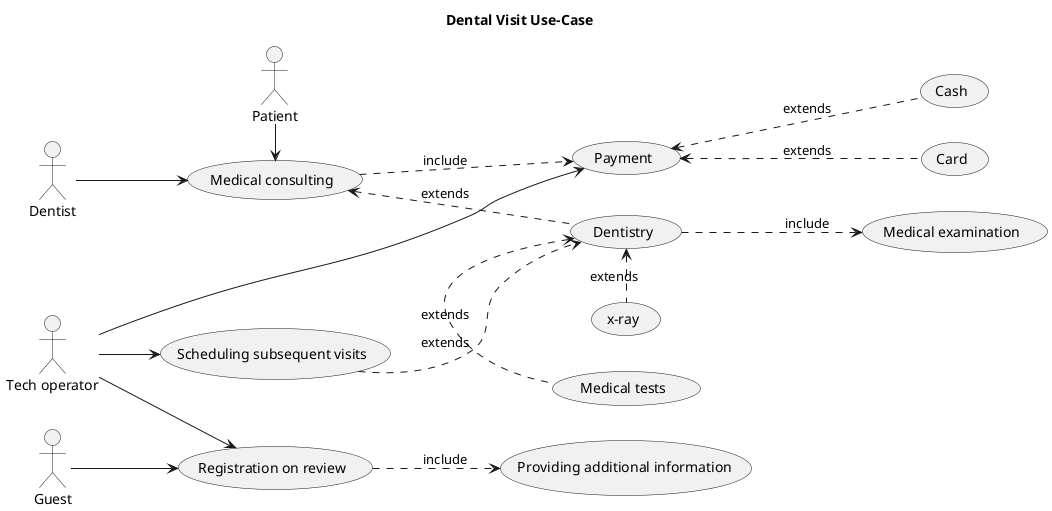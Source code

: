 @startuml Dental Visit Use-Case

title Dental Visit Use-Case

left to right direction
actor "Guest" as guest
actor "Patient" as patient
actor "Dentist" as dentist
actor "Tech operator" as techOp

usecase "Registration on review" as registration
usecase "Medical examination" as medicalExamination
usecase "Dentistry" as dentistry
usecase "Medical consulting" as medicalConsulting
usecase "Scheduling subsequent visits" as scheduling
usecase "Providing additional information" as information
usecase "Medical tests" as tests
usecase "x-ray" as xray
usecase "Payment" as pay
usecase "Cash" as cash
usecase "Card" as card

guest --> registration
techOp --> scheduling
techOp --> registration
techOp --> pay
dentist --> medicalConsulting

registration ..> information : include
dentistry ..> medicalExamination: include
medicalConsulting ..> pay: include

medicalConsulting <.. dentistry : extends
tests .left.> dentistry : extends
xray .left.> dentistry : extends
scheduling ..> dentistry : extends
pay <.. cash: extends
pay <.. card : extends


patient-> medicalConsulting

@enduml